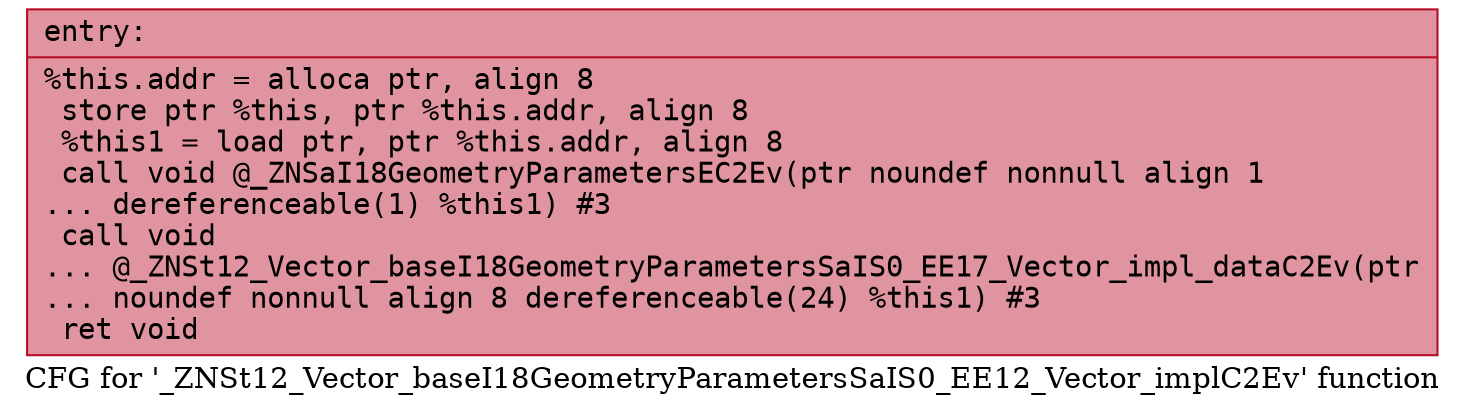 digraph "CFG for '_ZNSt12_Vector_baseI18GeometryParametersSaIS0_EE12_Vector_implC2Ev' function" {
	label="CFG for '_ZNSt12_Vector_baseI18GeometryParametersSaIS0_EE12_Vector_implC2Ev' function";

	Node0x562c4e4acf10 [shape=record,color="#b70d28ff", style=filled, fillcolor="#b70d2870" fontname="Courier",label="{entry:\l|  %this.addr = alloca ptr, align 8\l  store ptr %this, ptr %this.addr, align 8\l  %this1 = load ptr, ptr %this.addr, align 8\l  call void @_ZNSaI18GeometryParametersEC2Ev(ptr noundef nonnull align 1\l... dereferenceable(1) %this1) #3\l  call void\l... @_ZNSt12_Vector_baseI18GeometryParametersSaIS0_EE17_Vector_impl_dataC2Ev(ptr\l... noundef nonnull align 8 dereferenceable(24) %this1) #3\l  ret void\l}"];
}
